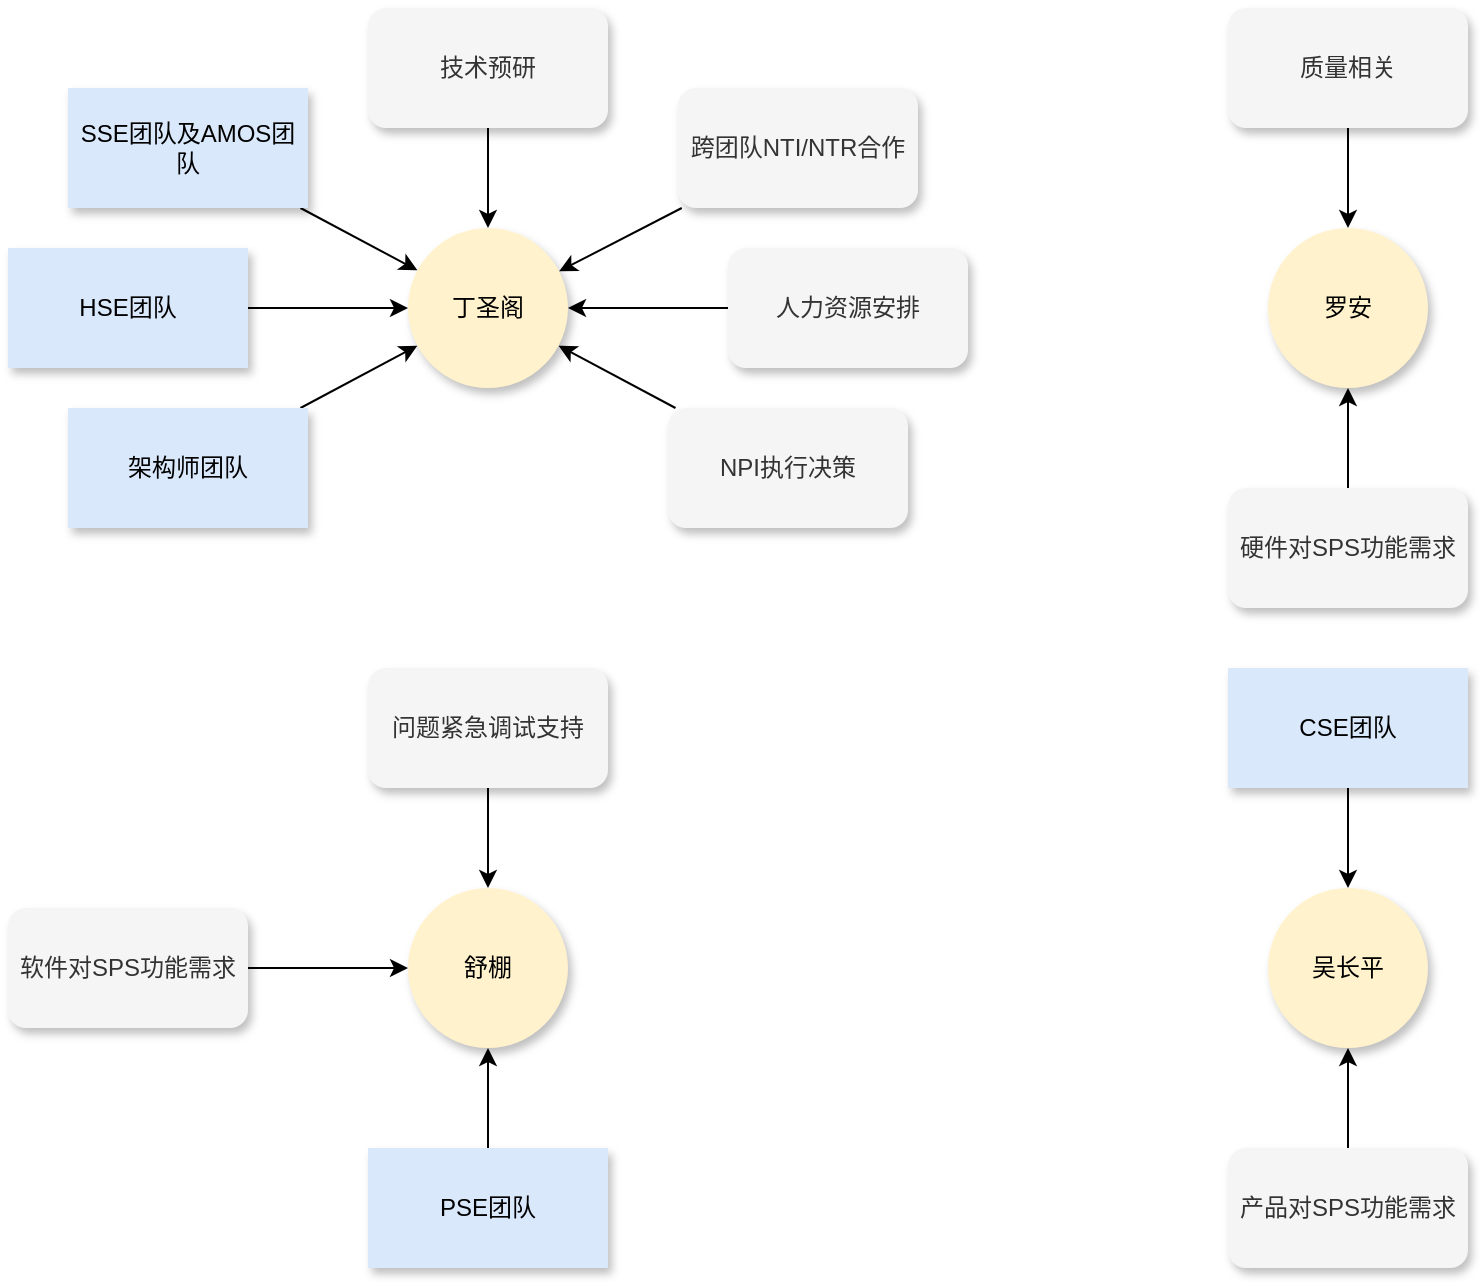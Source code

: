 <mxfile version="14.5.3" type="github">
  <diagram id="JyYF5JdYcZ_D7zoRh5Ry" name="Page-1">
    <mxGraphModel dx="2031" dy="677" grid="1" gridSize="10" guides="1" tooltips="1" connect="1" arrows="1" fold="1" page="1" pageScale="1" pageWidth="850" pageHeight="1100" math="0" shadow="0">
      <root>
        <mxCell id="0" />
        <mxCell id="1" parent="0" />
        <mxCell id="3CB8qozqZjZjH3ISDlrA-1" value="丁圣阁" style="ellipse;whiteSpace=wrap;html=1;aspect=fixed;shadow=1;labelBackgroundColor=none;fillColor=#fff2cc;align=center;strokeColor=none;" vertex="1" parent="1">
          <mxGeometry x="170" y="700" width="80" height="80" as="geometry" />
        </mxCell>
        <mxCell id="3CB8qozqZjZjH3ISDlrA-35" style="edgeStyle=none;rounded=0;orthogonalLoop=1;jettySize=auto;html=1;" edge="1" parent="1" source="3CB8qozqZjZjH3ISDlrA-2" target="3CB8qozqZjZjH3ISDlrA-1">
          <mxGeometry relative="1" as="geometry" />
        </mxCell>
        <mxCell id="3CB8qozqZjZjH3ISDlrA-2" value="人力资源安排" style="rounded=1;whiteSpace=wrap;html=1;shadow=1;labelBackgroundColor=none;align=center;fontColor=#333333;fillColor=#f5f5f5;strokeColor=none;" vertex="1" parent="1">
          <mxGeometry x="330" y="710" width="120" height="60" as="geometry" />
        </mxCell>
        <mxCell id="3CB8qozqZjZjH3ISDlrA-33" style="edgeStyle=none;rounded=0;orthogonalLoop=1;jettySize=auto;html=1;" edge="1" parent="1" source="3CB8qozqZjZjH3ISDlrA-3" target="3CB8qozqZjZjH3ISDlrA-1">
          <mxGeometry relative="1" as="geometry" />
        </mxCell>
        <mxCell id="3CB8qozqZjZjH3ISDlrA-3" value="技术预研" style="rounded=1;whiteSpace=wrap;html=1;shadow=1;labelBackgroundColor=none;align=center;fontColor=#333333;fillColor=#f5f5f5;strokeColor=none;" vertex="1" parent="1">
          <mxGeometry x="150" y="590" width="120" height="60" as="geometry" />
        </mxCell>
        <mxCell id="3CB8qozqZjZjH3ISDlrA-34" style="edgeStyle=none;rounded=0;orthogonalLoop=1;jettySize=auto;html=1;" edge="1" parent="1" source="3CB8qozqZjZjH3ISDlrA-4" target="3CB8qozqZjZjH3ISDlrA-1">
          <mxGeometry relative="1" as="geometry" />
        </mxCell>
        <mxCell id="3CB8qozqZjZjH3ISDlrA-4" value="跨团队NTI/NTR合作" style="rounded=1;whiteSpace=wrap;html=1;shadow=1;labelBackgroundColor=none;align=center;fontColor=#333333;fillColor=#f5f5f5;strokeColor=none;" vertex="1" parent="1">
          <mxGeometry x="305" y="630" width="120" height="60" as="geometry" />
        </mxCell>
        <mxCell id="3CB8qozqZjZjH3ISDlrA-32" style="edgeStyle=none;rounded=0;orthogonalLoop=1;jettySize=auto;html=1;" edge="1" parent="1" source="3CB8qozqZjZjH3ISDlrA-6" target="3CB8qozqZjZjH3ISDlrA-21">
          <mxGeometry relative="1" as="geometry" />
        </mxCell>
        <mxCell id="3CB8qozqZjZjH3ISDlrA-6" value="软件对SPS功能需求" style="rounded=1;whiteSpace=wrap;html=1;shadow=1;labelBackgroundColor=none;align=center;fontColor=#333333;fillColor=#f5f5f5;strokeColor=none;" vertex="1" parent="1">
          <mxGeometry x="-30" y="1040" width="120" height="60" as="geometry" />
        </mxCell>
        <mxCell id="3CB8qozqZjZjH3ISDlrA-28" style="edgeStyle=none;rounded=0;orthogonalLoop=1;jettySize=auto;html=1;" edge="1" parent="1" source="3CB8qozqZjZjH3ISDlrA-7" target="3CB8qozqZjZjH3ISDlrA-20">
          <mxGeometry relative="1" as="geometry" />
        </mxCell>
        <mxCell id="3CB8qozqZjZjH3ISDlrA-7" value="产品对SPS功能需求" style="rounded=1;whiteSpace=wrap;html=1;shadow=1;labelBackgroundColor=none;align=center;fontColor=#333333;fillColor=#f5f5f5;strokeColor=none;" vertex="1" parent="1">
          <mxGeometry x="580" y="1160" width="120" height="60" as="geometry" />
        </mxCell>
        <mxCell id="3CB8qozqZjZjH3ISDlrA-29" style="edgeStyle=none;rounded=0;orthogonalLoop=1;jettySize=auto;html=1;" edge="1" parent="1" source="3CB8qozqZjZjH3ISDlrA-8" target="3CB8qozqZjZjH3ISDlrA-22">
          <mxGeometry relative="1" as="geometry" />
        </mxCell>
        <mxCell id="3CB8qozqZjZjH3ISDlrA-8" value="硬件对SPS功能需求" style="rounded=1;whiteSpace=wrap;html=1;shadow=1;labelBackgroundColor=none;align=center;fontColor=#333333;fillColor=#f5f5f5;strokeColor=none;" vertex="1" parent="1">
          <mxGeometry x="580" y="830" width="120" height="60" as="geometry" />
        </mxCell>
        <mxCell id="3CB8qozqZjZjH3ISDlrA-30" style="edgeStyle=none;rounded=0;orthogonalLoop=1;jettySize=auto;html=1;" edge="1" parent="1" source="3CB8qozqZjZjH3ISDlrA-9" target="3CB8qozqZjZjH3ISDlrA-22">
          <mxGeometry relative="1" as="geometry" />
        </mxCell>
        <mxCell id="3CB8qozqZjZjH3ISDlrA-9" value="质量相关" style="rounded=1;whiteSpace=wrap;html=1;shadow=1;labelBackgroundColor=none;align=center;fontColor=#333333;fillColor=#f5f5f5;strokeColor=none;" vertex="1" parent="1">
          <mxGeometry x="580" y="590" width="120" height="60" as="geometry" />
        </mxCell>
        <mxCell id="3CB8qozqZjZjH3ISDlrA-36" style="edgeStyle=none;rounded=0;orthogonalLoop=1;jettySize=auto;html=1;" edge="1" parent="1" source="3CB8qozqZjZjH3ISDlrA-10" target="3CB8qozqZjZjH3ISDlrA-1">
          <mxGeometry relative="1" as="geometry" />
        </mxCell>
        <mxCell id="3CB8qozqZjZjH3ISDlrA-10" value="NPI执行决策" style="rounded=1;whiteSpace=wrap;html=1;shadow=1;labelBackgroundColor=none;align=center;fontColor=#333333;fillColor=#f5f5f5;strokeColor=none;" vertex="1" parent="1">
          <mxGeometry x="300" y="790" width="120" height="60" as="geometry" />
        </mxCell>
        <mxCell id="3CB8qozqZjZjH3ISDlrA-31" style="edgeStyle=none;rounded=0;orthogonalLoop=1;jettySize=auto;html=1;" edge="1" parent="1" source="3CB8qozqZjZjH3ISDlrA-14" target="3CB8qozqZjZjH3ISDlrA-21">
          <mxGeometry relative="1" as="geometry" />
        </mxCell>
        <mxCell id="3CB8qozqZjZjH3ISDlrA-14" value="问题紧急调试支持" style="rounded=1;whiteSpace=wrap;html=1;shadow=1;labelBackgroundColor=none;align=center;fontColor=#333333;fillColor=#f5f5f5;strokeColor=none;" vertex="1" parent="1">
          <mxGeometry x="150" y="920" width="120" height="60" as="geometry" />
        </mxCell>
        <mxCell id="3CB8qozqZjZjH3ISDlrA-23" style="edgeStyle=none;rounded=0;orthogonalLoop=1;jettySize=auto;html=1;" edge="1" parent="1" source="3CB8qozqZjZjH3ISDlrA-15" target="3CB8qozqZjZjH3ISDlrA-20">
          <mxGeometry relative="1" as="geometry" />
        </mxCell>
        <mxCell id="3CB8qozqZjZjH3ISDlrA-15" value="CSE团队" style="rounded=0;whiteSpace=wrap;html=1;shadow=1;labelBackgroundColor=none;fillColor=#dae8fc;align=center;strokeColor=none;" vertex="1" parent="1">
          <mxGeometry x="580" y="920" width="120" height="60" as="geometry" />
        </mxCell>
        <mxCell id="3CB8qozqZjZjH3ISDlrA-24" style="edgeStyle=none;rounded=0;orthogonalLoop=1;jettySize=auto;html=1;" edge="1" parent="1" source="3CB8qozqZjZjH3ISDlrA-16" target="3CB8qozqZjZjH3ISDlrA-1">
          <mxGeometry relative="1" as="geometry" />
        </mxCell>
        <mxCell id="3CB8qozqZjZjH3ISDlrA-16" value="SSE团队及AMOS团队" style="rounded=0;whiteSpace=wrap;html=1;shadow=1;labelBackgroundColor=none;fillColor=#dae8fc;align=center;strokeColor=none;" vertex="1" parent="1">
          <mxGeometry y="630" width="120" height="60" as="geometry" />
        </mxCell>
        <mxCell id="3CB8qozqZjZjH3ISDlrA-25" style="edgeStyle=none;rounded=0;orthogonalLoop=1;jettySize=auto;html=1;" edge="1" parent="1" source="3CB8qozqZjZjH3ISDlrA-17" target="3CB8qozqZjZjH3ISDlrA-1">
          <mxGeometry relative="1" as="geometry" />
        </mxCell>
        <mxCell id="3CB8qozqZjZjH3ISDlrA-17" value="HSE团队" style="rounded=0;whiteSpace=wrap;html=1;shadow=1;labelBackgroundColor=none;fillColor=#dae8fc;align=center;strokeColor=none;" vertex="1" parent="1">
          <mxGeometry x="-30" y="710" width="120" height="60" as="geometry" />
        </mxCell>
        <mxCell id="3CB8qozqZjZjH3ISDlrA-27" style="edgeStyle=none;rounded=0;orthogonalLoop=1;jettySize=auto;html=1;" edge="1" parent="1" source="3CB8qozqZjZjH3ISDlrA-18" target="3CB8qozqZjZjH3ISDlrA-21">
          <mxGeometry relative="1" as="geometry" />
        </mxCell>
        <mxCell id="3CB8qozqZjZjH3ISDlrA-18" value="PSE团队" style="rounded=0;whiteSpace=wrap;html=1;shadow=1;labelBackgroundColor=none;fillColor=#dae8fc;align=center;strokeColor=none;" vertex="1" parent="1">
          <mxGeometry x="150" y="1160" width="120" height="60" as="geometry" />
        </mxCell>
        <mxCell id="3CB8qozqZjZjH3ISDlrA-26" style="edgeStyle=none;rounded=0;orthogonalLoop=1;jettySize=auto;html=1;" edge="1" parent="1" source="3CB8qozqZjZjH3ISDlrA-19" target="3CB8qozqZjZjH3ISDlrA-1">
          <mxGeometry relative="1" as="geometry" />
        </mxCell>
        <mxCell id="3CB8qozqZjZjH3ISDlrA-19" value="架构师团队" style="rounded=0;whiteSpace=wrap;html=1;shadow=1;labelBackgroundColor=none;fillColor=#dae8fc;align=center;strokeColor=none;" vertex="1" parent="1">
          <mxGeometry y="790" width="120" height="60" as="geometry" />
        </mxCell>
        <mxCell id="3CB8qozqZjZjH3ISDlrA-20" value="吴长平" style="ellipse;whiteSpace=wrap;html=1;aspect=fixed;shadow=1;labelBackgroundColor=none;fillColor=#fff2cc;align=center;strokeColor=none;" vertex="1" parent="1">
          <mxGeometry x="600" y="1030" width="80" height="80" as="geometry" />
        </mxCell>
        <mxCell id="3CB8qozqZjZjH3ISDlrA-21" value="舒棚" style="ellipse;whiteSpace=wrap;html=1;aspect=fixed;shadow=1;labelBackgroundColor=none;fillColor=#fff2cc;align=center;strokeColor=none;" vertex="1" parent="1">
          <mxGeometry x="170" y="1030" width="80" height="80" as="geometry" />
        </mxCell>
        <mxCell id="3CB8qozqZjZjH3ISDlrA-22" value="罗安" style="ellipse;whiteSpace=wrap;html=1;aspect=fixed;shadow=1;labelBackgroundColor=none;fillColor=#fff2cc;align=center;strokeColor=none;fontStyle=0" vertex="1" parent="1">
          <mxGeometry x="600" y="700" width="80" height="80" as="geometry" />
        </mxCell>
      </root>
    </mxGraphModel>
  </diagram>
</mxfile>
